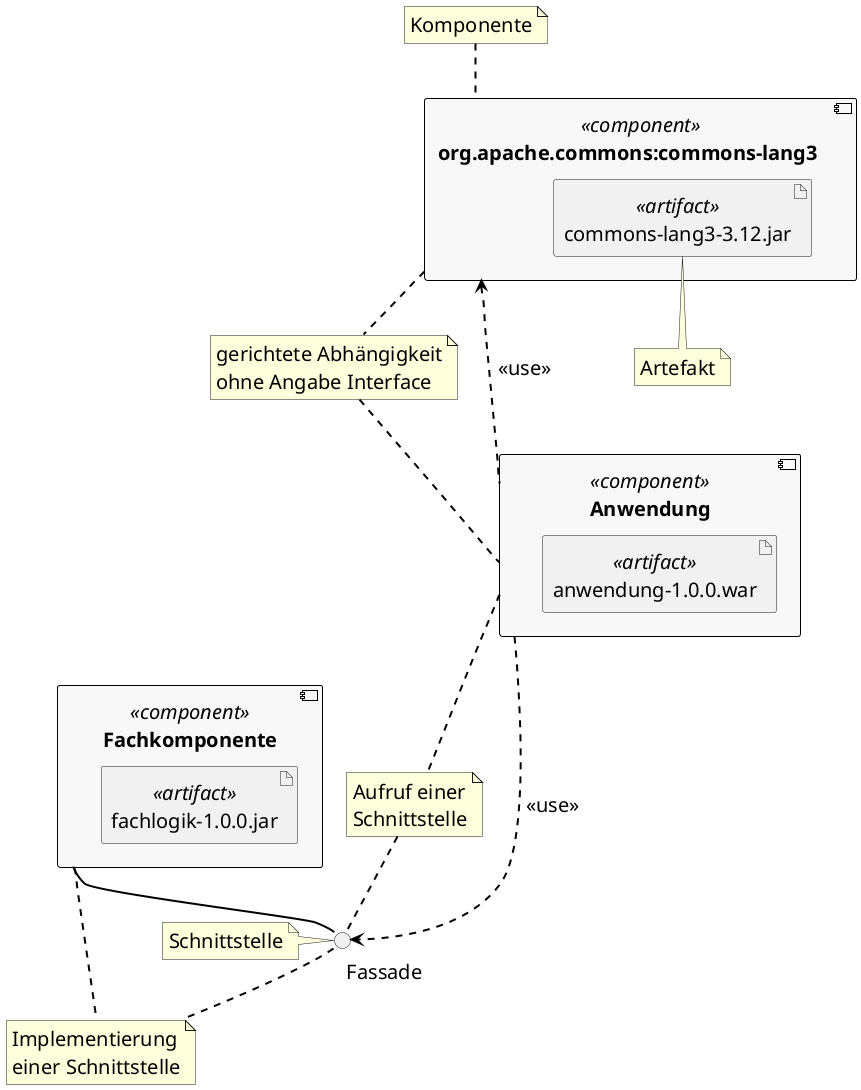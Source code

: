 @startuml

skinparam component {
  BackgroundColor #f8f8f8
  BorderColor #a0a0a0
  BackgroundColor<<Main>> #FFFF00
  BorderColor black
  FontName Arial Unicode MS
  FontSize 20
  ArrowFontName Arial Unicode MS
  ArrowFontSize 18
}

skinparam classFontSize 24
skinparam classAttributeIconSize 0
skinparam defaultFontSize 20

skinparam ArrowColor black
skinparam ArrowThickness 2

hide circle

skinparam componentStyle uml2

component "Anwendung" <<component>> as anwendung {
    artifact anwendung-1.0.0.war <<artifact>> as war {
    }
}

component "Fachkomponente" <<component>> as fachkomponente {
    artifact fachlogik-1.0.0.jar <<artifact>> as jar {
    }
}

component " org.apache.commons:commons-lang3      " <<component>> as library {
    artifact commons-lang3-3.12.jar <<artifact>> as lang {
    }
}

anwendung .up.> library : " <<use>>"

note "Artefakt" as artefact
note "Komponente" as component
note "Schnittstelle" as schnittstelle
note "Implementierung\neiner Schnittstelle" as Implementierung
note "Aufruf einer\nSchnittstelle" as Use
note "gerichtete Abhängigkeit\nohne Angabe Interface" as Dependency

circle "\t         Fassade " as fassade

anwendung ..> fassade : " <<use>>"
fassade -up- fachkomponente

anwendung .down. Use
fassade .up. Use

fassade .left. schnittstelle
library .up. component
lang .down. artefact

fassade .down. Implementierung
fachkomponente .right. Implementierung

anwendung .up. Dependency
library .down. Dependency

@enduml
